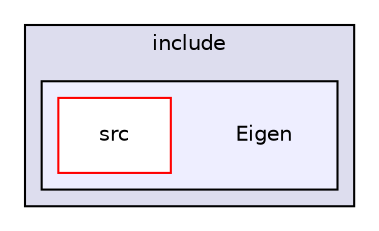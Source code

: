 digraph "include/Eigen" {
  compound=true
  node [ fontsize="10", fontname="Helvetica"];
  edge [ labelfontsize="10", labelfontname="Helvetica"];
  subgraph clusterdir_d44c64559bbebec7f509842c48db8b23 {
    graph [ bgcolor="#ddddee", pencolor="black", label="include" fontname="Helvetica", fontsize="10", URL="dir_d44c64559bbebec7f509842c48db8b23.html"]
  subgraph clusterdir_80413d13a7cb0b5310f57a055e743bc9 {
    graph [ bgcolor="#eeeeff", pencolor="black", label="" URL="dir_80413d13a7cb0b5310f57a055e743bc9.html"];
    dir_80413d13a7cb0b5310f57a055e743bc9 [shape=plaintext label="Eigen"];
    dir_17db75917637b7e81f1284e33243b998 [shape=box label="src" color="red" fillcolor="white" style="filled" URL="dir_17db75917637b7e81f1284e33243b998.html"];
  }
  }
}
